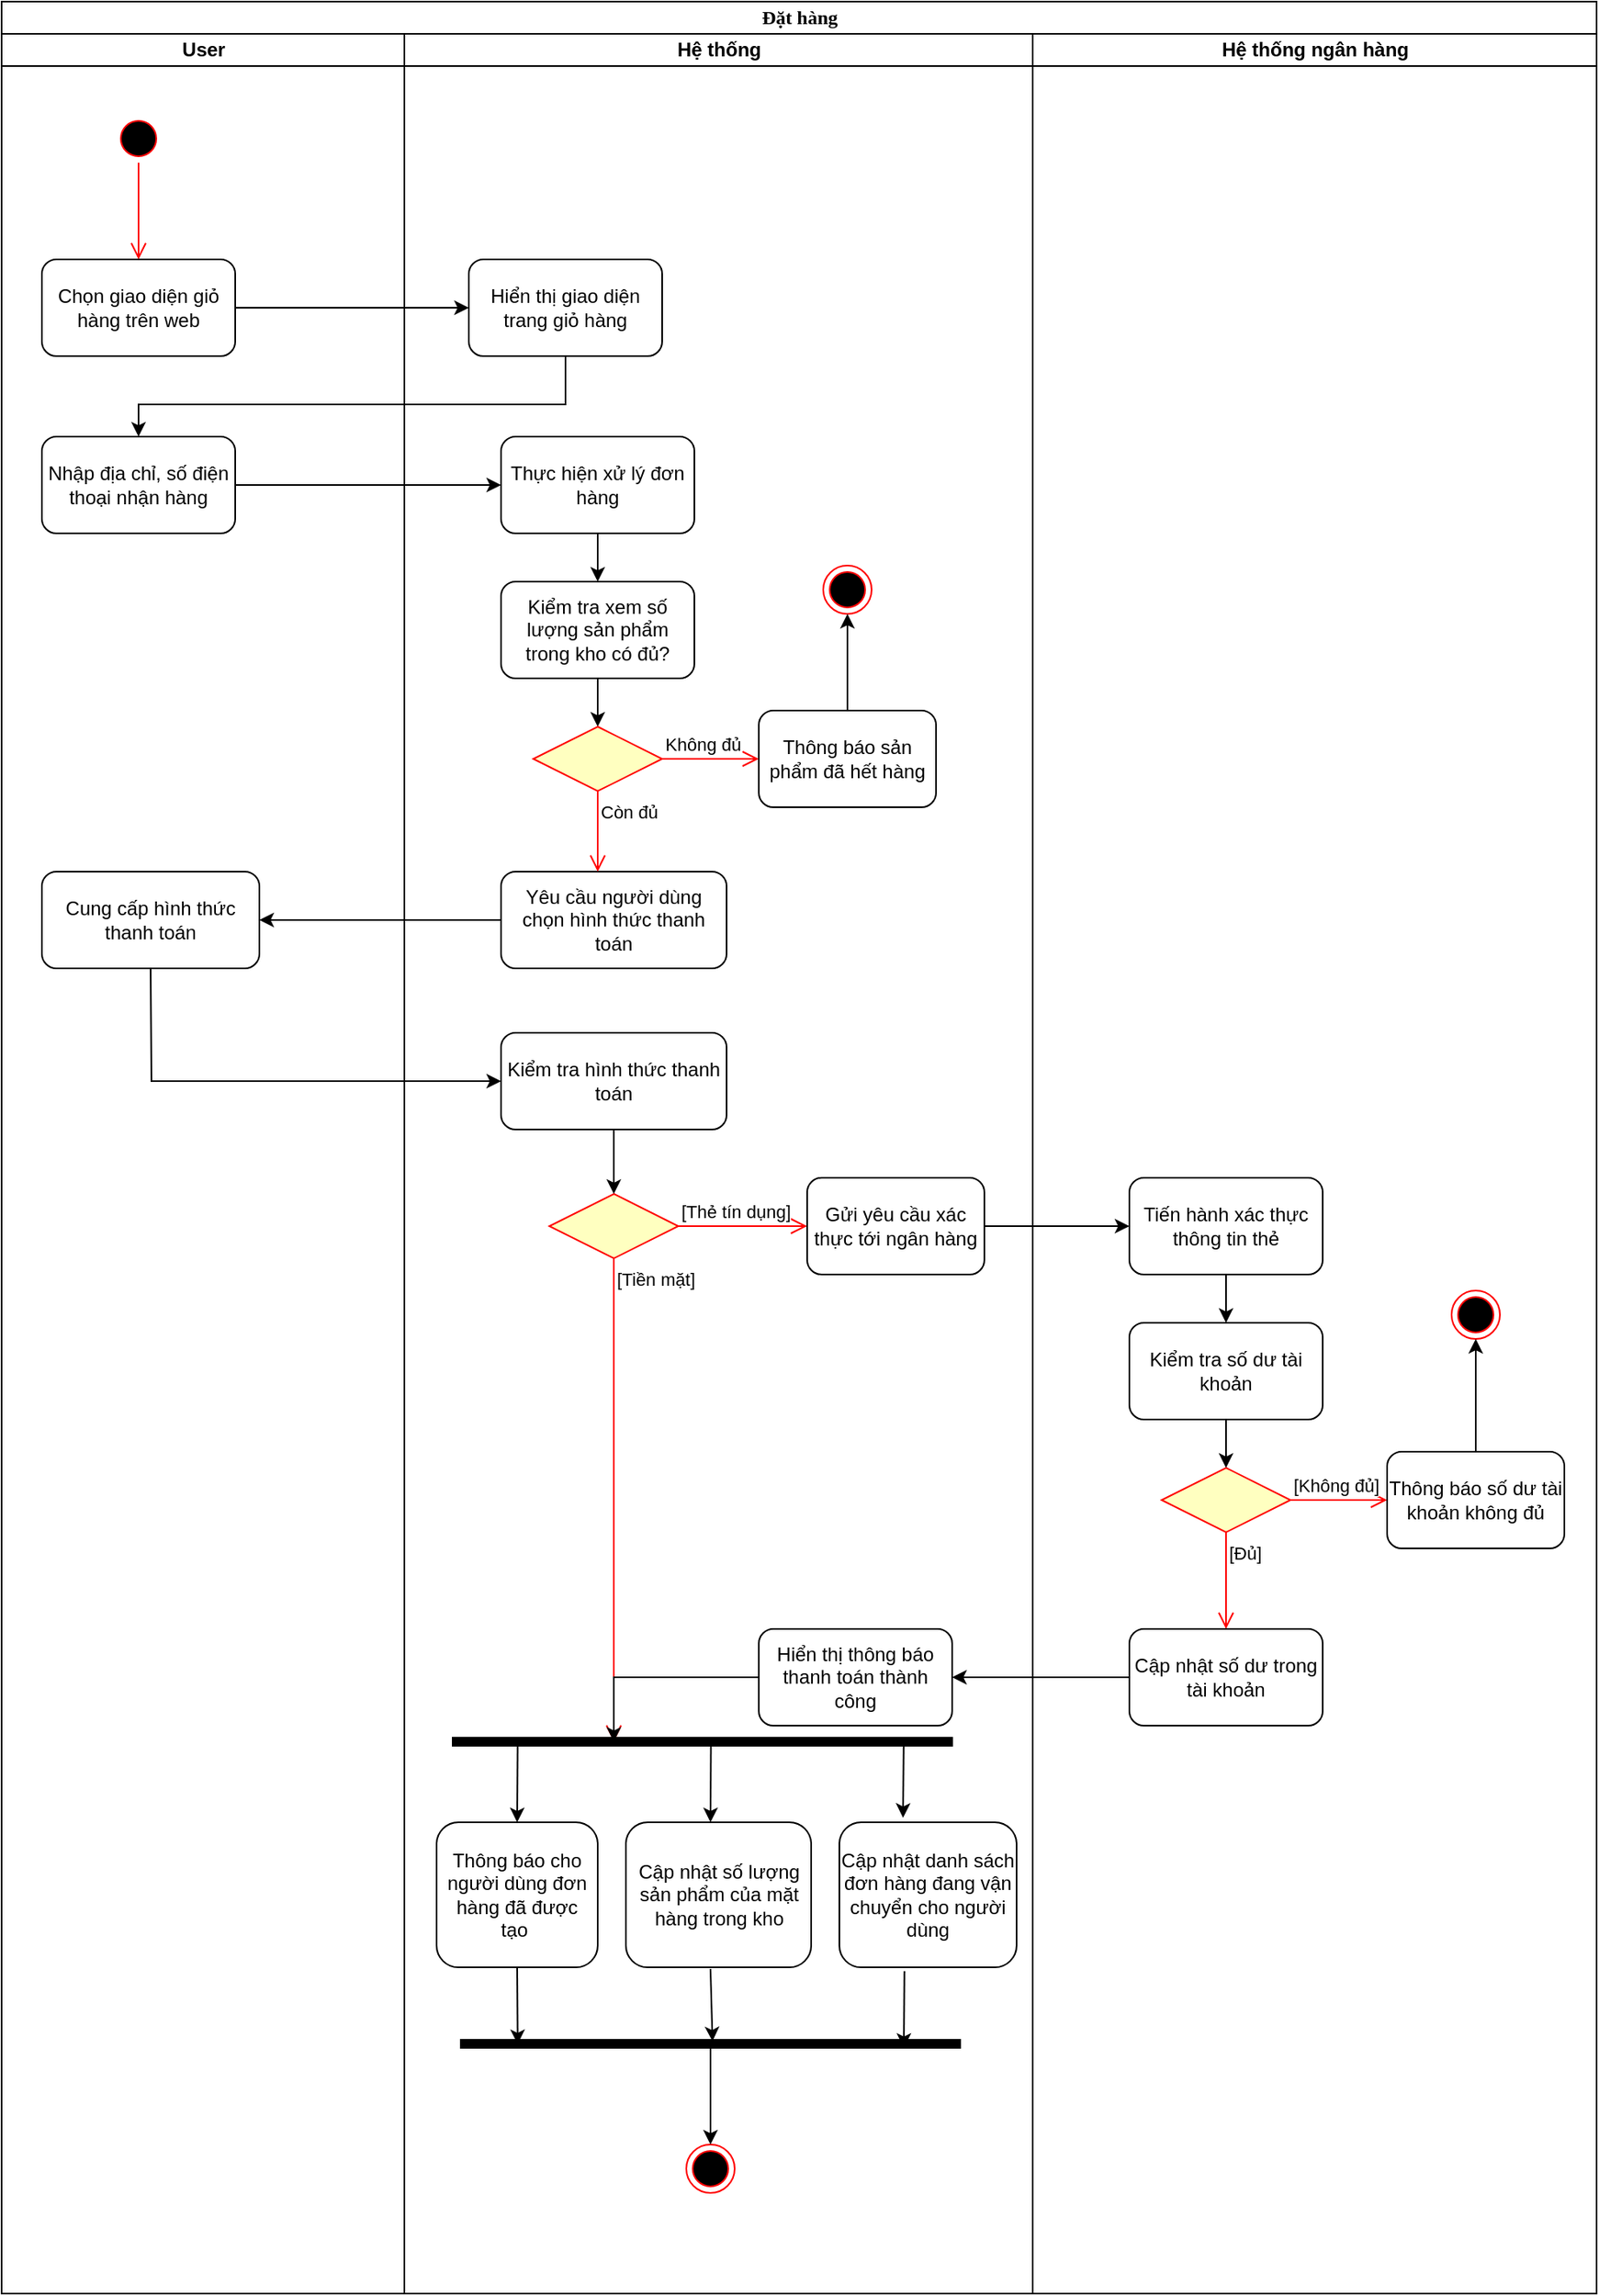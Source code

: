 <mxfile version="26.2.15">
  <diagram name="Page-1" id="0783ab3e-0a74-02c8-0abd-f7b4e66b4bec">
    <mxGraphModel dx="1149" dy="671" grid="1" gridSize="10" guides="1" tooltips="1" connect="1" arrows="1" fold="1" page="1" pageScale="1" pageWidth="850" pageHeight="1100" background="none" math="0" shadow="0">
      <root>
        <mxCell id="0" />
        <mxCell id="1" parent="0" />
        <mxCell id="1c1d494c118603dd-1" value="Đặt hàng" style="swimlane;html=1;childLayout=stackLayout;startSize=20;rounded=0;shadow=0;comic=0;labelBackgroundColor=none;strokeWidth=1;fontFamily=Verdana;fontSize=12;align=center;" parent="1" vertex="1">
          <mxGeometry x="40" y="20" width="990" height="1422.5" as="geometry" />
        </mxCell>
        <mxCell id="1c1d494c118603dd-2" value="User" style="swimlane;html=1;startSize=20;" parent="1c1d494c118603dd-1" vertex="1">
          <mxGeometry y="20" width="250" height="1402.5" as="geometry" />
        </mxCell>
        <mxCell id="mQbM6AG0IIh_m1ekyTbO-1" value="" style="ellipse;html=1;shape=startState;fillColor=#000000;strokeColor=#ff0000;" vertex="1" parent="1c1d494c118603dd-2">
          <mxGeometry x="70" y="50" width="30" height="30" as="geometry" />
        </mxCell>
        <mxCell id="mQbM6AG0IIh_m1ekyTbO-2" value="" style="edgeStyle=orthogonalEdgeStyle;html=1;verticalAlign=bottom;endArrow=open;endSize=8;strokeColor=#ff0000;rounded=0;exitX=0.5;exitY=1;exitDx=0;exitDy=0;" edge="1" source="mQbM6AG0IIh_m1ekyTbO-1" parent="1c1d494c118603dd-2">
          <mxGeometry relative="1" as="geometry">
            <mxPoint x="85" y="140" as="targetPoint" />
          </mxGeometry>
        </mxCell>
        <mxCell id="mQbM6AG0IIh_m1ekyTbO-3" value="Chọn giao diện giỏ hàng trên web" style="rounded=1;whiteSpace=wrap;html=1;" vertex="1" parent="1c1d494c118603dd-2">
          <mxGeometry x="25" y="140" width="120" height="60" as="geometry" />
        </mxCell>
        <mxCell id="mQbM6AG0IIh_m1ekyTbO-6" value="Nhập địa chỉ, số điện thoại nhận hàng" style="rounded=1;whiteSpace=wrap;html=1;" vertex="1" parent="1c1d494c118603dd-2">
          <mxGeometry x="25" y="250" width="120" height="60" as="geometry" />
        </mxCell>
        <mxCell id="mQbM6AG0IIh_m1ekyTbO-22" value="Cung cấp hình thức thanh toán" style="rounded=1;whiteSpace=wrap;html=1;" vertex="1" parent="1c1d494c118603dd-2">
          <mxGeometry x="25" y="520" width="135" height="60" as="geometry" />
        </mxCell>
        <mxCell id="1c1d494c118603dd-3" value="Hệ thống" style="swimlane;html=1;startSize=20;" parent="1c1d494c118603dd-1" vertex="1">
          <mxGeometry x="250" y="20" width="390" height="1402.5" as="geometry" />
        </mxCell>
        <mxCell id="mQbM6AG0IIh_m1ekyTbO-5" value="Hiển thị giao diện trang giỏ hàng" style="rounded=1;whiteSpace=wrap;html=1;" vertex="1" parent="1c1d494c118603dd-3">
          <mxGeometry x="40" y="140" width="120" height="60" as="geometry" />
        </mxCell>
        <mxCell id="mQbM6AG0IIh_m1ekyTbO-9" value="Thực hiện xử lý đơn hàng" style="rounded=1;whiteSpace=wrap;html=1;" vertex="1" parent="1c1d494c118603dd-3">
          <mxGeometry x="60" y="250" width="120" height="60" as="geometry" />
        </mxCell>
        <mxCell id="mQbM6AG0IIh_m1ekyTbO-11" value="Kiểm tra xem số lượng sản phẩm trong kho có đủ?" style="rounded=1;whiteSpace=wrap;html=1;" vertex="1" parent="1c1d494c118603dd-3">
          <mxGeometry x="60" y="340" width="120" height="60" as="geometry" />
        </mxCell>
        <mxCell id="mQbM6AG0IIh_m1ekyTbO-12" value="" style="endArrow=classic;html=1;rounded=0;exitX=0.5;exitY=1;exitDx=0;exitDy=0;" edge="1" parent="1c1d494c118603dd-3" source="mQbM6AG0IIh_m1ekyTbO-11">
          <mxGeometry width="50" height="50" relative="1" as="geometry">
            <mxPoint x="110" y="300" as="sourcePoint" />
            <mxPoint x="120" y="430" as="targetPoint" />
          </mxGeometry>
        </mxCell>
        <mxCell id="mQbM6AG0IIh_m1ekyTbO-17" value="Thông báo sản phẩm đã hết hàng" style="rounded=1;whiteSpace=wrap;html=1;" vertex="1" parent="1c1d494c118603dd-3">
          <mxGeometry x="220" y="420" width="110" height="60" as="geometry" />
        </mxCell>
        <mxCell id="mQbM6AG0IIh_m1ekyTbO-18" value="" style="ellipse;html=1;shape=endState;fillColor=#000000;strokeColor=#ff0000;" vertex="1" parent="1c1d494c118603dd-3">
          <mxGeometry x="260" y="330" width="30" height="30" as="geometry" />
        </mxCell>
        <mxCell id="mQbM6AG0IIh_m1ekyTbO-19" value="" style="endArrow=classic;html=1;rounded=0;exitX=0.5;exitY=0;exitDx=0;exitDy=0;entryX=0.5;entryY=1;entryDx=0;entryDy=0;" edge="1" parent="1c1d494c118603dd-3" source="mQbM6AG0IIh_m1ekyTbO-17" target="mQbM6AG0IIh_m1ekyTbO-18">
          <mxGeometry width="50" height="50" relative="1" as="geometry">
            <mxPoint x="110" y="300" as="sourcePoint" />
            <mxPoint x="160" y="250" as="targetPoint" />
          </mxGeometry>
        </mxCell>
        <mxCell id="mQbM6AG0IIh_m1ekyTbO-20" value="Yêu cầu người dùng chọn hình thức thanh toán" style="rounded=1;whiteSpace=wrap;html=1;" vertex="1" parent="1c1d494c118603dd-3">
          <mxGeometry x="60" y="520" width="140" height="60" as="geometry" />
        </mxCell>
        <mxCell id="mQbM6AG0IIh_m1ekyTbO-23" value="Kiểm tra hình thức thanh toán" style="rounded=1;whiteSpace=wrap;html=1;" vertex="1" parent="1c1d494c118603dd-3">
          <mxGeometry x="60" y="620" width="140" height="60" as="geometry" />
        </mxCell>
        <mxCell id="mQbM6AG0IIh_m1ekyTbO-28" value="" style="rhombus;whiteSpace=wrap;html=1;fontColor=#000000;fillColor=#ffffc0;strokeColor=#ff0000;" vertex="1" parent="1c1d494c118603dd-3">
          <mxGeometry x="90" y="720" width="80" height="40" as="geometry" />
        </mxCell>
        <mxCell id="mQbM6AG0IIh_m1ekyTbO-29" value="[Thẻ tín dụng]" style="edgeStyle=orthogonalEdgeStyle;html=1;align=left;verticalAlign=bottom;endArrow=open;endSize=8;strokeColor=#ff0000;rounded=0;" edge="1" source="mQbM6AG0IIh_m1ekyTbO-28" parent="1c1d494c118603dd-3">
          <mxGeometry x="-1" relative="1" as="geometry">
            <mxPoint x="250" y="740" as="targetPoint" />
          </mxGeometry>
        </mxCell>
        <mxCell id="mQbM6AG0IIh_m1ekyTbO-30" value="[Tiền mặt]" style="edgeStyle=orthogonalEdgeStyle;html=1;align=left;verticalAlign=top;endArrow=open;endSize=8;strokeColor=#ff0000;rounded=0;exitX=0.5;exitY=1;exitDx=0;exitDy=0;" edge="1" source="mQbM6AG0IIh_m1ekyTbO-28" parent="1c1d494c118603dd-3">
          <mxGeometry x="-1" relative="1" as="geometry">
            <mxPoint x="130" y="1060" as="targetPoint" />
            <mxPoint x="130" y="770" as="sourcePoint" />
            <Array as="points" />
            <mxPoint as="offset" />
          </mxGeometry>
        </mxCell>
        <mxCell id="mQbM6AG0IIh_m1ekyTbO-31" value="" style="endArrow=classic;html=1;rounded=0;exitX=0.5;exitY=1;exitDx=0;exitDy=0;entryX=0.5;entryY=0;entryDx=0;entryDy=0;" edge="1" parent="1c1d494c118603dd-3" source="mQbM6AG0IIh_m1ekyTbO-23" target="mQbM6AG0IIh_m1ekyTbO-28">
          <mxGeometry width="50" height="50" relative="1" as="geometry">
            <mxPoint x="-20" y="940" as="sourcePoint" />
            <mxPoint x="30" y="890" as="targetPoint" />
          </mxGeometry>
        </mxCell>
        <mxCell id="mQbM6AG0IIh_m1ekyTbO-32" value="Gửi yêu cầu xác thực tới ngân hàng" style="rounded=1;whiteSpace=wrap;html=1;" vertex="1" parent="1c1d494c118603dd-3">
          <mxGeometry x="250" y="710" width="110" height="60" as="geometry" />
        </mxCell>
        <mxCell id="mQbM6AG0IIh_m1ekyTbO-52" value="Hiển thị thông báo thanh toán thành công" style="rounded=1;whiteSpace=wrap;html=1;" vertex="1" parent="1c1d494c118603dd-3">
          <mxGeometry x="220" y="990" width="120" height="60" as="geometry" />
        </mxCell>
        <mxCell id="mQbM6AG0IIh_m1ekyTbO-54" value="" style="endArrow=classic;html=1;rounded=0;exitX=0;exitY=0.5;exitDx=0;exitDy=0;" edge="1" parent="1c1d494c118603dd-3" source="mQbM6AG0IIh_m1ekyTbO-52">
          <mxGeometry width="50" height="50" relative="1" as="geometry">
            <mxPoint x="180" y="850" as="sourcePoint" />
            <mxPoint x="130" y="1060" as="targetPoint" />
            <Array as="points">
              <mxPoint x="130" y="1020" />
            </Array>
          </mxGeometry>
        </mxCell>
        <mxCell id="mQbM6AG0IIh_m1ekyTbO-55" value="" style="html=1;points=[];perimeter=orthogonalPerimeter;fillColor=strokeColor;rotation=-90;" vertex="1" parent="1c1d494c118603dd-3">
          <mxGeometry x="182.5" y="905" width="5" height="310" as="geometry" />
        </mxCell>
        <mxCell id="mQbM6AG0IIh_m1ekyTbO-59" value="Thông báo cho người dùng đơn hàng đã được tạo&amp;nbsp;" style="rounded=1;whiteSpace=wrap;html=1;" vertex="1" parent="1c1d494c118603dd-3">
          <mxGeometry x="20" y="1110" width="100" height="90" as="geometry" />
        </mxCell>
        <mxCell id="mQbM6AG0IIh_m1ekyTbO-60" value="Cập nhật số lượng sản phẩm của mặt hàng trong kho" style="rounded=1;whiteSpace=wrap;html=1;" vertex="1" parent="1c1d494c118603dd-3">
          <mxGeometry x="137.5" y="1110" width="115" height="90" as="geometry" />
        </mxCell>
        <mxCell id="mQbM6AG0IIh_m1ekyTbO-63" value="" style="html=1;points=[];perimeter=orthogonalPerimeter;fillColor=strokeColor;rotation=-90;" vertex="1" parent="1c1d494c118603dd-3">
          <mxGeometry x="187.5" y="1092.5" width="5" height="310" as="geometry" />
        </mxCell>
        <mxCell id="mQbM6AG0IIh_m1ekyTbO-61" value="" style="endArrow=classic;html=1;rounded=0;exitX=0.5;exitY=1;exitDx=0;exitDy=0;entryX=0.467;entryY=0.114;entryDx=0;entryDy=0;entryPerimeter=0;" edge="1" parent="1c1d494c118603dd-3" source="mQbM6AG0IIh_m1ekyTbO-59" target="mQbM6AG0IIh_m1ekyTbO-63">
          <mxGeometry width="50" height="50" relative="1" as="geometry">
            <mxPoint x="150" y="1120" as="sourcePoint" />
            <mxPoint x="70" y="1240" as="targetPoint" />
          </mxGeometry>
        </mxCell>
        <mxCell id="mQbM6AG0IIh_m1ekyTbO-62" value="" style="endArrow=classic;html=1;rounded=0;entryX=0.822;entryY=0.504;entryDx=0;entryDy=0;entryPerimeter=0;" edge="1" parent="1c1d494c118603dd-3" target="mQbM6AG0IIh_m1ekyTbO-63">
          <mxGeometry width="50" height="50" relative="1" as="geometry">
            <mxPoint x="190" y="1201" as="sourcePoint" />
            <mxPoint x="203" y="1240" as="targetPoint" />
          </mxGeometry>
        </mxCell>
        <mxCell id="mQbM6AG0IIh_m1ekyTbO-65" value="" style="ellipse;html=1;shape=endState;fillColor=#000000;strokeColor=#ff0000;" vertex="1" parent="1c1d494c118603dd-3">
          <mxGeometry x="175" y="1310" width="30" height="30" as="geometry" />
        </mxCell>
        <mxCell id="mQbM6AG0IIh_m1ekyTbO-68" value="Cập nhật danh sách đơn hàng đang vận chuyển cho người dùng" style="rounded=1;whiteSpace=wrap;html=1;" vertex="1" parent="1c1d494c118603dd-3">
          <mxGeometry x="270" y="1110" width="110" height="90" as="geometry" />
        </mxCell>
        <mxCell id="mQbM6AG0IIh_m1ekyTbO-69" value="" style="endArrow=classic;html=1;rounded=0;exitX=0.5;exitY=0.903;exitDx=0;exitDy=0;exitPerimeter=0;entryX=0.359;entryY=-0.031;entryDx=0;entryDy=0;entryPerimeter=0;" edge="1" parent="1c1d494c118603dd-3" source="mQbM6AG0IIh_m1ekyTbO-55" target="mQbM6AG0IIh_m1ekyTbO-68">
          <mxGeometry width="50" height="50" relative="1" as="geometry">
            <mxPoint x="180" y="1070" as="sourcePoint" />
            <mxPoint x="230" y="1020" as="targetPoint" />
          </mxGeometry>
        </mxCell>
        <mxCell id="1c1d494c118603dd-4" value="Hệ thống ngân hàng" style="swimlane;html=1;startSize=20;" parent="1c1d494c118603dd-1" vertex="1">
          <mxGeometry x="640" y="20" width="350" height="1402.5" as="geometry" />
        </mxCell>
        <mxCell id="mQbM6AG0IIh_m1ekyTbO-34" value="Tiến hành xác thực thông tin thẻ" style="rounded=1;whiteSpace=wrap;html=1;" vertex="1" parent="1c1d494c118603dd-4">
          <mxGeometry x="60" y="710" width="120" height="60" as="geometry" />
        </mxCell>
        <mxCell id="mQbM6AG0IIh_m1ekyTbO-36" value="Kiểm tra số dư tài khoản" style="rounded=1;whiteSpace=wrap;html=1;" vertex="1" parent="1c1d494c118603dd-4">
          <mxGeometry x="60" y="800" width="120" height="60" as="geometry" />
        </mxCell>
        <mxCell id="mQbM6AG0IIh_m1ekyTbO-38" value="" style="rhombus;whiteSpace=wrap;html=1;fontColor=#000000;fillColor=#ffffc0;strokeColor=#ff0000;" vertex="1" parent="1c1d494c118603dd-4">
          <mxGeometry x="80" y="890" width="80" height="40" as="geometry" />
        </mxCell>
        <mxCell id="mQbM6AG0IIh_m1ekyTbO-39" value="[Không đủ]" style="edgeStyle=orthogonalEdgeStyle;html=1;align=left;verticalAlign=bottom;endArrow=open;endSize=8;strokeColor=#ff0000;rounded=0;entryX=0;entryY=0.5;entryDx=0;entryDy=0;" edge="1" source="mQbM6AG0IIh_m1ekyTbO-38" parent="1c1d494c118603dd-4" target="mQbM6AG0IIh_m1ekyTbO-41">
          <mxGeometry x="-1" relative="1" as="geometry">
            <mxPoint x="210" y="910" as="targetPoint" />
          </mxGeometry>
        </mxCell>
        <mxCell id="mQbM6AG0IIh_m1ekyTbO-40" value="[Đủ]" style="edgeStyle=orthogonalEdgeStyle;html=1;align=left;verticalAlign=top;endArrow=open;endSize=8;strokeColor=#ff0000;rounded=0;" edge="1" source="mQbM6AG0IIh_m1ekyTbO-38" parent="1c1d494c118603dd-4">
          <mxGeometry x="-1" relative="1" as="geometry">
            <mxPoint x="120" y="990" as="targetPoint" />
          </mxGeometry>
        </mxCell>
        <mxCell id="mQbM6AG0IIh_m1ekyTbO-41" value="Thông báo số dư tài khoản không đủ" style="rounded=1;whiteSpace=wrap;html=1;" vertex="1" parent="1c1d494c118603dd-4">
          <mxGeometry x="220" y="880" width="110" height="60" as="geometry" />
        </mxCell>
        <mxCell id="mQbM6AG0IIh_m1ekyTbO-43" value="" style="ellipse;html=1;shape=endState;fillColor=#000000;strokeColor=#ff0000;" vertex="1" parent="1c1d494c118603dd-4">
          <mxGeometry x="260" y="780" width="30" height="30" as="geometry" />
        </mxCell>
        <mxCell id="mQbM6AG0IIh_m1ekyTbO-50" value="Cập nhật số dư trong tài khoản" style="rounded=1;whiteSpace=wrap;html=1;" vertex="1" parent="1c1d494c118603dd-4">
          <mxGeometry x="60" y="990" width="120" height="60" as="geometry" />
        </mxCell>
        <mxCell id="mQbM6AG0IIh_m1ekyTbO-42" value="" style="endArrow=classic;html=1;rounded=0;exitX=0.5;exitY=0;exitDx=0;exitDy=0;entryX=0.5;entryY=1;entryDx=0;entryDy=0;" edge="1" parent="1c1d494c118603dd-4" source="mQbM6AG0IIh_m1ekyTbO-41" target="mQbM6AG0IIh_m1ekyTbO-43">
          <mxGeometry width="50" height="50" relative="1" as="geometry">
            <mxPoint x="-190" y="870" as="sourcePoint" />
            <mxPoint x="265" y="810" as="targetPoint" />
          </mxGeometry>
        </mxCell>
        <mxCell id="mQbM6AG0IIh_m1ekyTbO-37" value="" style="endArrow=classic;html=1;rounded=0;exitX=0.5;exitY=1;exitDx=0;exitDy=0;entryX=0.5;entryY=0;entryDx=0;entryDy=0;" edge="1" parent="1c1d494c118603dd-4" source="mQbM6AG0IIh_m1ekyTbO-36" target="mQbM6AG0IIh_m1ekyTbO-38">
          <mxGeometry width="50" height="50" relative="1" as="geometry">
            <mxPoint x="-210" y="840" as="sourcePoint" />
            <mxPoint x="100" y="890" as="targetPoint" />
          </mxGeometry>
        </mxCell>
        <mxCell id="mQbM6AG0IIh_m1ekyTbO-35" value="" style="endArrow=classic;html=1;rounded=0;exitX=0.5;exitY=1;exitDx=0;exitDy=0;entryX=0.5;entryY=0;entryDx=0;entryDy=0;" edge="1" parent="1c1d494c118603dd-4" source="mQbM6AG0IIh_m1ekyTbO-34" target="mQbM6AG0IIh_m1ekyTbO-36">
          <mxGeometry width="50" height="50" relative="1" as="geometry">
            <mxPoint x="-210" y="640" as="sourcePoint" />
            <mxPoint x="100" y="800" as="targetPoint" />
          </mxGeometry>
        </mxCell>
        <mxCell id="mQbM6AG0IIh_m1ekyTbO-7" value="" style="endArrow=classic;html=1;rounded=0;exitX=0.5;exitY=1;exitDx=0;exitDy=0;entryX=0.5;entryY=0;entryDx=0;entryDy=0;" edge="1" parent="1c1d494c118603dd-1" source="mQbM6AG0IIh_m1ekyTbO-5" target="mQbM6AG0IIh_m1ekyTbO-6">
          <mxGeometry width="50" height="50" relative="1" as="geometry">
            <mxPoint x="360" y="320" as="sourcePoint" />
            <mxPoint x="410" y="270" as="targetPoint" />
            <Array as="points">
              <mxPoint x="350" y="250" />
              <mxPoint x="85" y="250" />
            </Array>
          </mxGeometry>
        </mxCell>
        <mxCell id="mQbM6AG0IIh_m1ekyTbO-8" value="" style="endArrow=classic;html=1;rounded=0;exitX=1;exitY=0.5;exitDx=0;exitDy=0;" edge="1" parent="1c1d494c118603dd-1" source="mQbM6AG0IIh_m1ekyTbO-6">
          <mxGeometry width="50" height="50" relative="1" as="geometry">
            <mxPoint x="360" y="320" as="sourcePoint" />
            <mxPoint x="310" y="300" as="targetPoint" />
          </mxGeometry>
        </mxCell>
        <mxCell id="mQbM6AG0IIh_m1ekyTbO-21" value="" style="endArrow=classic;html=1;rounded=0;exitX=0;exitY=0.5;exitDx=0;exitDy=0;entryX=1;entryY=0.5;entryDx=0;entryDy=0;" edge="1" parent="1c1d494c118603dd-1" source="mQbM6AG0IIh_m1ekyTbO-20" target="mQbM6AG0IIh_m1ekyTbO-22">
          <mxGeometry width="50" height="50" relative="1" as="geometry">
            <mxPoint x="360" y="420" as="sourcePoint" />
            <mxPoint x="170" y="570" as="targetPoint" />
          </mxGeometry>
        </mxCell>
        <mxCell id="mQbM6AG0IIh_m1ekyTbO-24" value="" style="endArrow=classic;html=1;rounded=0;exitX=0.5;exitY=1;exitDx=0;exitDy=0;entryX=0;entryY=0.5;entryDx=0;entryDy=0;" edge="1" parent="1c1d494c118603dd-1" source="mQbM6AG0IIh_m1ekyTbO-22" target="mQbM6AG0IIh_m1ekyTbO-23">
          <mxGeometry width="50" height="50" relative="1" as="geometry">
            <mxPoint x="230" y="820" as="sourcePoint" />
            <mxPoint x="280" y="770" as="targetPoint" />
            <Array as="points">
              <mxPoint x="93" y="670" />
            </Array>
          </mxGeometry>
        </mxCell>
        <mxCell id="mQbM6AG0IIh_m1ekyTbO-33" value="" style="endArrow=classic;html=1;rounded=0;exitX=1;exitY=0.5;exitDx=0;exitDy=0;" edge="1" parent="1c1d494c118603dd-1" source="mQbM6AG0IIh_m1ekyTbO-32" target="mQbM6AG0IIh_m1ekyTbO-34">
          <mxGeometry width="50" height="50" relative="1" as="geometry">
            <mxPoint x="360" y="660" as="sourcePoint" />
            <mxPoint x="680" y="760" as="targetPoint" />
          </mxGeometry>
        </mxCell>
        <mxCell id="mQbM6AG0IIh_m1ekyTbO-4" value="" style="endArrow=classic;html=1;rounded=0;exitX=1;exitY=0.5;exitDx=0;exitDy=0;" edge="1" parent="1" source="mQbM6AG0IIh_m1ekyTbO-3">
          <mxGeometry width="50" height="50" relative="1" as="geometry">
            <mxPoint x="400" y="340" as="sourcePoint" />
            <mxPoint x="330" y="210" as="targetPoint" />
          </mxGeometry>
        </mxCell>
        <mxCell id="mQbM6AG0IIh_m1ekyTbO-10" value="" style="endArrow=classic;html=1;rounded=0;exitX=0.5;exitY=1;exitDx=0;exitDy=0;" edge="1" parent="1" source="mQbM6AG0IIh_m1ekyTbO-9">
          <mxGeometry width="50" height="50" relative="1" as="geometry">
            <mxPoint x="400" y="440" as="sourcePoint" />
            <mxPoint x="410" y="380" as="targetPoint" />
          </mxGeometry>
        </mxCell>
        <mxCell id="mQbM6AG0IIh_m1ekyTbO-14" value="" style="rhombus;whiteSpace=wrap;html=1;fontColor=#000000;fillColor=#ffffc0;strokeColor=#ff0000;" vertex="1" parent="1">
          <mxGeometry x="370" y="470" width="80" height="40" as="geometry" />
        </mxCell>
        <mxCell id="mQbM6AG0IIh_m1ekyTbO-15" value="Không đủ" style="edgeStyle=orthogonalEdgeStyle;html=1;align=left;verticalAlign=bottom;endArrow=open;endSize=8;strokeColor=#ff0000;rounded=0;" edge="1" source="mQbM6AG0IIh_m1ekyTbO-14" parent="1">
          <mxGeometry x="-1" relative="1" as="geometry">
            <mxPoint x="510" y="490" as="targetPoint" />
          </mxGeometry>
        </mxCell>
        <mxCell id="mQbM6AG0IIh_m1ekyTbO-16" value="Còn đủ" style="edgeStyle=orthogonalEdgeStyle;html=1;align=left;verticalAlign=top;endArrow=open;endSize=8;strokeColor=#ff0000;rounded=0;" edge="1" source="mQbM6AG0IIh_m1ekyTbO-14" parent="1">
          <mxGeometry x="-1" relative="1" as="geometry">
            <mxPoint x="410" y="560" as="targetPoint" />
          </mxGeometry>
        </mxCell>
        <mxCell id="mQbM6AG0IIh_m1ekyTbO-51" value="" style="endArrow=classic;html=1;rounded=0;exitX=0;exitY=0.5;exitDx=0;exitDy=0;" edge="1" parent="1" source="mQbM6AG0IIh_m1ekyTbO-50">
          <mxGeometry width="50" height="50" relative="1" as="geometry">
            <mxPoint x="470" y="990" as="sourcePoint" />
            <mxPoint x="630" y="1060" as="targetPoint" />
          </mxGeometry>
        </mxCell>
        <mxCell id="mQbM6AG0IIh_m1ekyTbO-57" value="" style="endArrow=classic;html=1;rounded=0;exitX=0.122;exitY=0.13;exitDx=0;exitDy=0;exitPerimeter=0;" edge="1" parent="1" source="mQbM6AG0IIh_m1ekyTbO-55">
          <mxGeometry width="50" height="50" relative="1" as="geometry">
            <mxPoint x="310" y="1130" as="sourcePoint" />
            <mxPoint x="360" y="1150" as="targetPoint" />
          </mxGeometry>
        </mxCell>
        <mxCell id="mQbM6AG0IIh_m1ekyTbO-58" value="" style="endArrow=classic;html=1;rounded=0;exitX=0.122;exitY=0.517;exitDx=0;exitDy=0;exitPerimeter=0;" edge="1" parent="1" source="mQbM6AG0IIh_m1ekyTbO-55">
          <mxGeometry width="50" height="50" relative="1" as="geometry">
            <mxPoint x="310" y="1130" as="sourcePoint" />
            <mxPoint x="480" y="1150" as="targetPoint" />
          </mxGeometry>
        </mxCell>
        <mxCell id="mQbM6AG0IIh_m1ekyTbO-64" value="" style="endArrow=classic;html=1;rounded=0;entryX=0.5;entryY=0;entryDx=0;entryDy=0;" edge="1" parent="1" target="mQbM6AG0IIh_m1ekyTbO-65">
          <mxGeometry width="50" height="50" relative="1" as="geometry">
            <mxPoint x="480" y="1290" as="sourcePoint" />
            <mxPoint x="420" y="1330" as="targetPoint" />
            <Array as="points">
              <mxPoint x="480" y="1310" />
            </Array>
          </mxGeometry>
        </mxCell>
        <mxCell id="mQbM6AG0IIh_m1ekyTbO-70" value="" style="endArrow=classic;html=1;rounded=0;exitX=0.367;exitY=1.026;exitDx=0;exitDy=0;exitPerimeter=0;" edge="1" parent="1" source="mQbM6AG0IIh_m1ekyTbO-68">
          <mxGeometry width="50" height="50" relative="1" as="geometry">
            <mxPoint x="600" y="1260" as="sourcePoint" />
            <mxPoint x="600" y="1290" as="targetPoint" />
          </mxGeometry>
        </mxCell>
      </root>
    </mxGraphModel>
  </diagram>
</mxfile>
